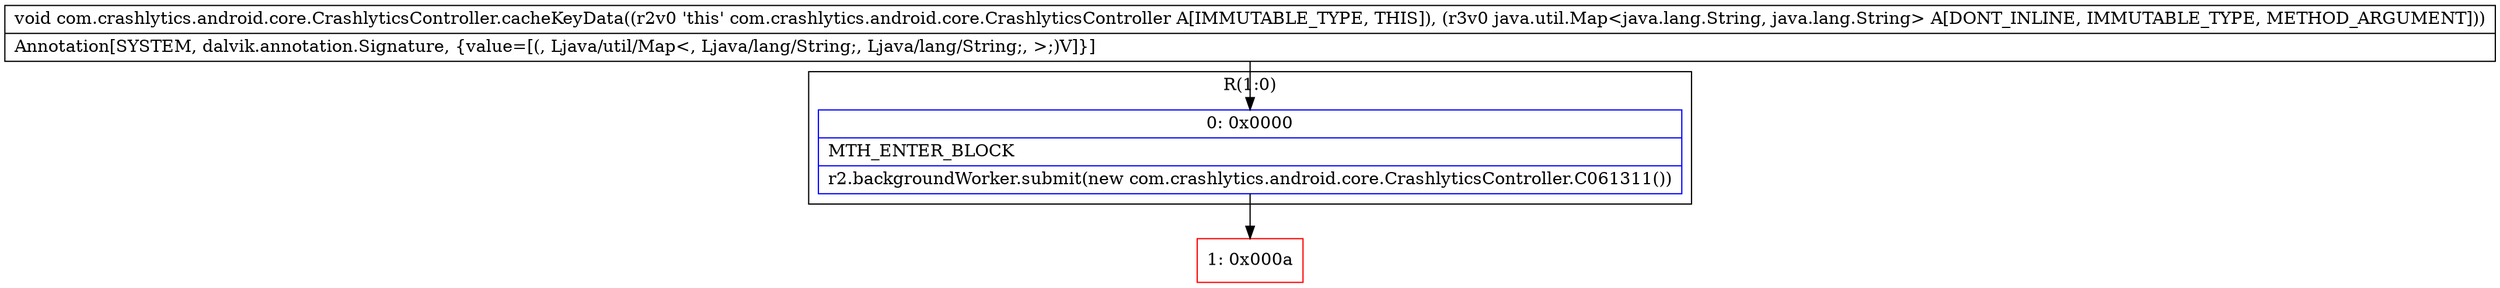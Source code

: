 digraph "CFG forcom.crashlytics.android.core.CrashlyticsController.cacheKeyData(Ljava\/util\/Map;)V" {
subgraph cluster_Region_126551192 {
label = "R(1:0)";
node [shape=record,color=blue];
Node_0 [shape=record,label="{0\:\ 0x0000|MTH_ENTER_BLOCK\l|r2.backgroundWorker.submit(new com.crashlytics.android.core.CrashlyticsController.C061311())\l}"];
}
Node_1 [shape=record,color=red,label="{1\:\ 0x000a}"];
MethodNode[shape=record,label="{void com.crashlytics.android.core.CrashlyticsController.cacheKeyData((r2v0 'this' com.crashlytics.android.core.CrashlyticsController A[IMMUTABLE_TYPE, THIS]), (r3v0 java.util.Map\<java.lang.String, java.lang.String\> A[DONT_INLINE, IMMUTABLE_TYPE, METHOD_ARGUMENT]))  | Annotation[SYSTEM, dalvik.annotation.Signature, \{value=[(, Ljava\/util\/Map\<, Ljava\/lang\/String;, Ljava\/lang\/String;, \>;)V]\}]\l}"];
MethodNode -> Node_0;
Node_0 -> Node_1;
}

